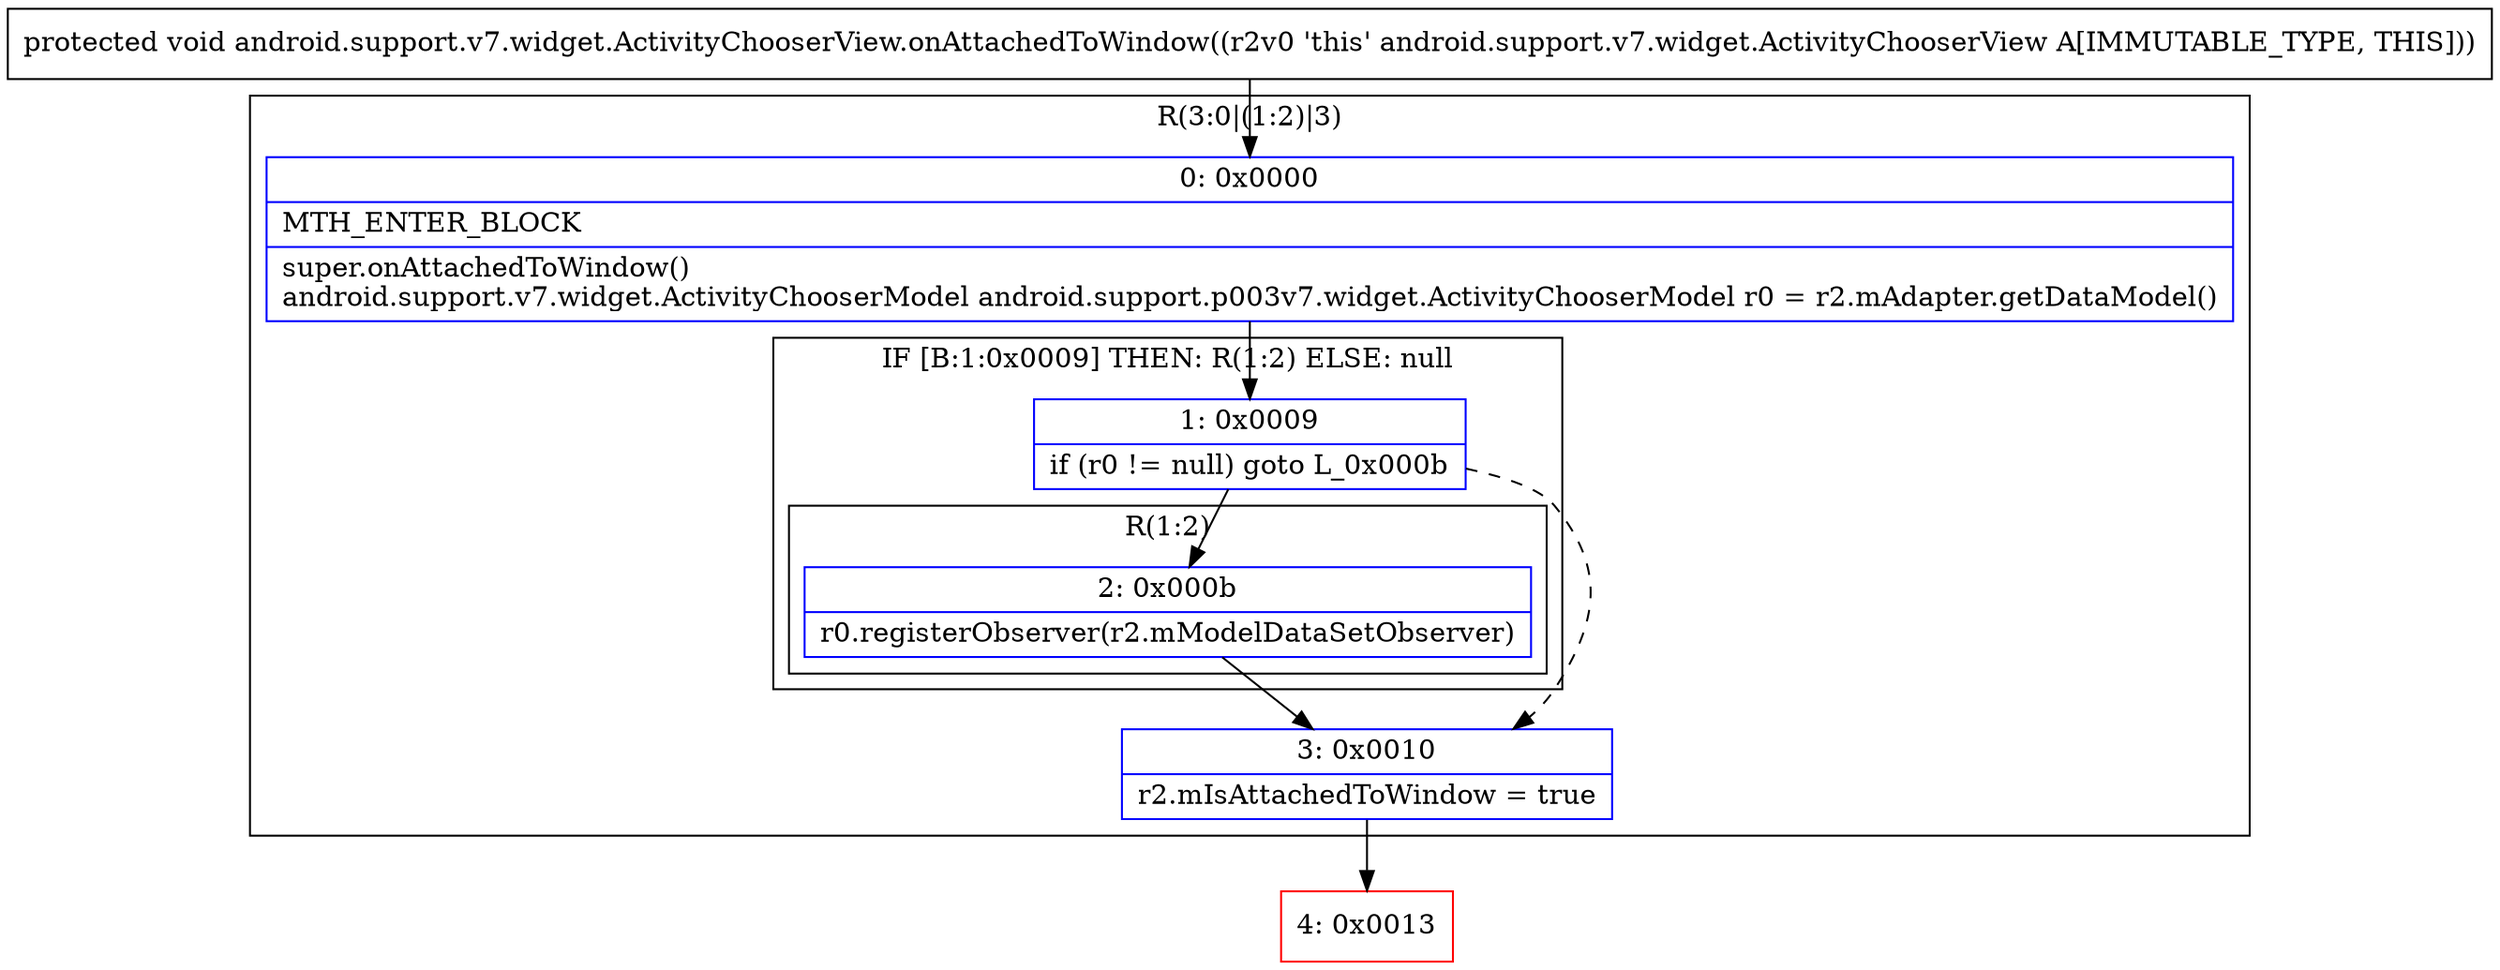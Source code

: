 digraph "CFG forandroid.support.v7.widget.ActivityChooserView.onAttachedToWindow()V" {
subgraph cluster_Region_2087777852 {
label = "R(3:0|(1:2)|3)";
node [shape=record,color=blue];
Node_0 [shape=record,label="{0\:\ 0x0000|MTH_ENTER_BLOCK\l|super.onAttachedToWindow()\landroid.support.v7.widget.ActivityChooserModel android.support.p003v7.widget.ActivityChooserModel r0 = r2.mAdapter.getDataModel()\l}"];
subgraph cluster_IfRegion_1871497638 {
label = "IF [B:1:0x0009] THEN: R(1:2) ELSE: null";
node [shape=record,color=blue];
Node_1 [shape=record,label="{1\:\ 0x0009|if (r0 != null) goto L_0x000b\l}"];
subgraph cluster_Region_1060470987 {
label = "R(1:2)";
node [shape=record,color=blue];
Node_2 [shape=record,label="{2\:\ 0x000b|r0.registerObserver(r2.mModelDataSetObserver)\l}"];
}
}
Node_3 [shape=record,label="{3\:\ 0x0010|r2.mIsAttachedToWindow = true\l}"];
}
Node_4 [shape=record,color=red,label="{4\:\ 0x0013}"];
MethodNode[shape=record,label="{protected void android.support.v7.widget.ActivityChooserView.onAttachedToWindow((r2v0 'this' android.support.v7.widget.ActivityChooserView A[IMMUTABLE_TYPE, THIS])) }"];
MethodNode -> Node_0;
Node_0 -> Node_1;
Node_1 -> Node_2;
Node_1 -> Node_3[style=dashed];
Node_2 -> Node_3;
Node_3 -> Node_4;
}

